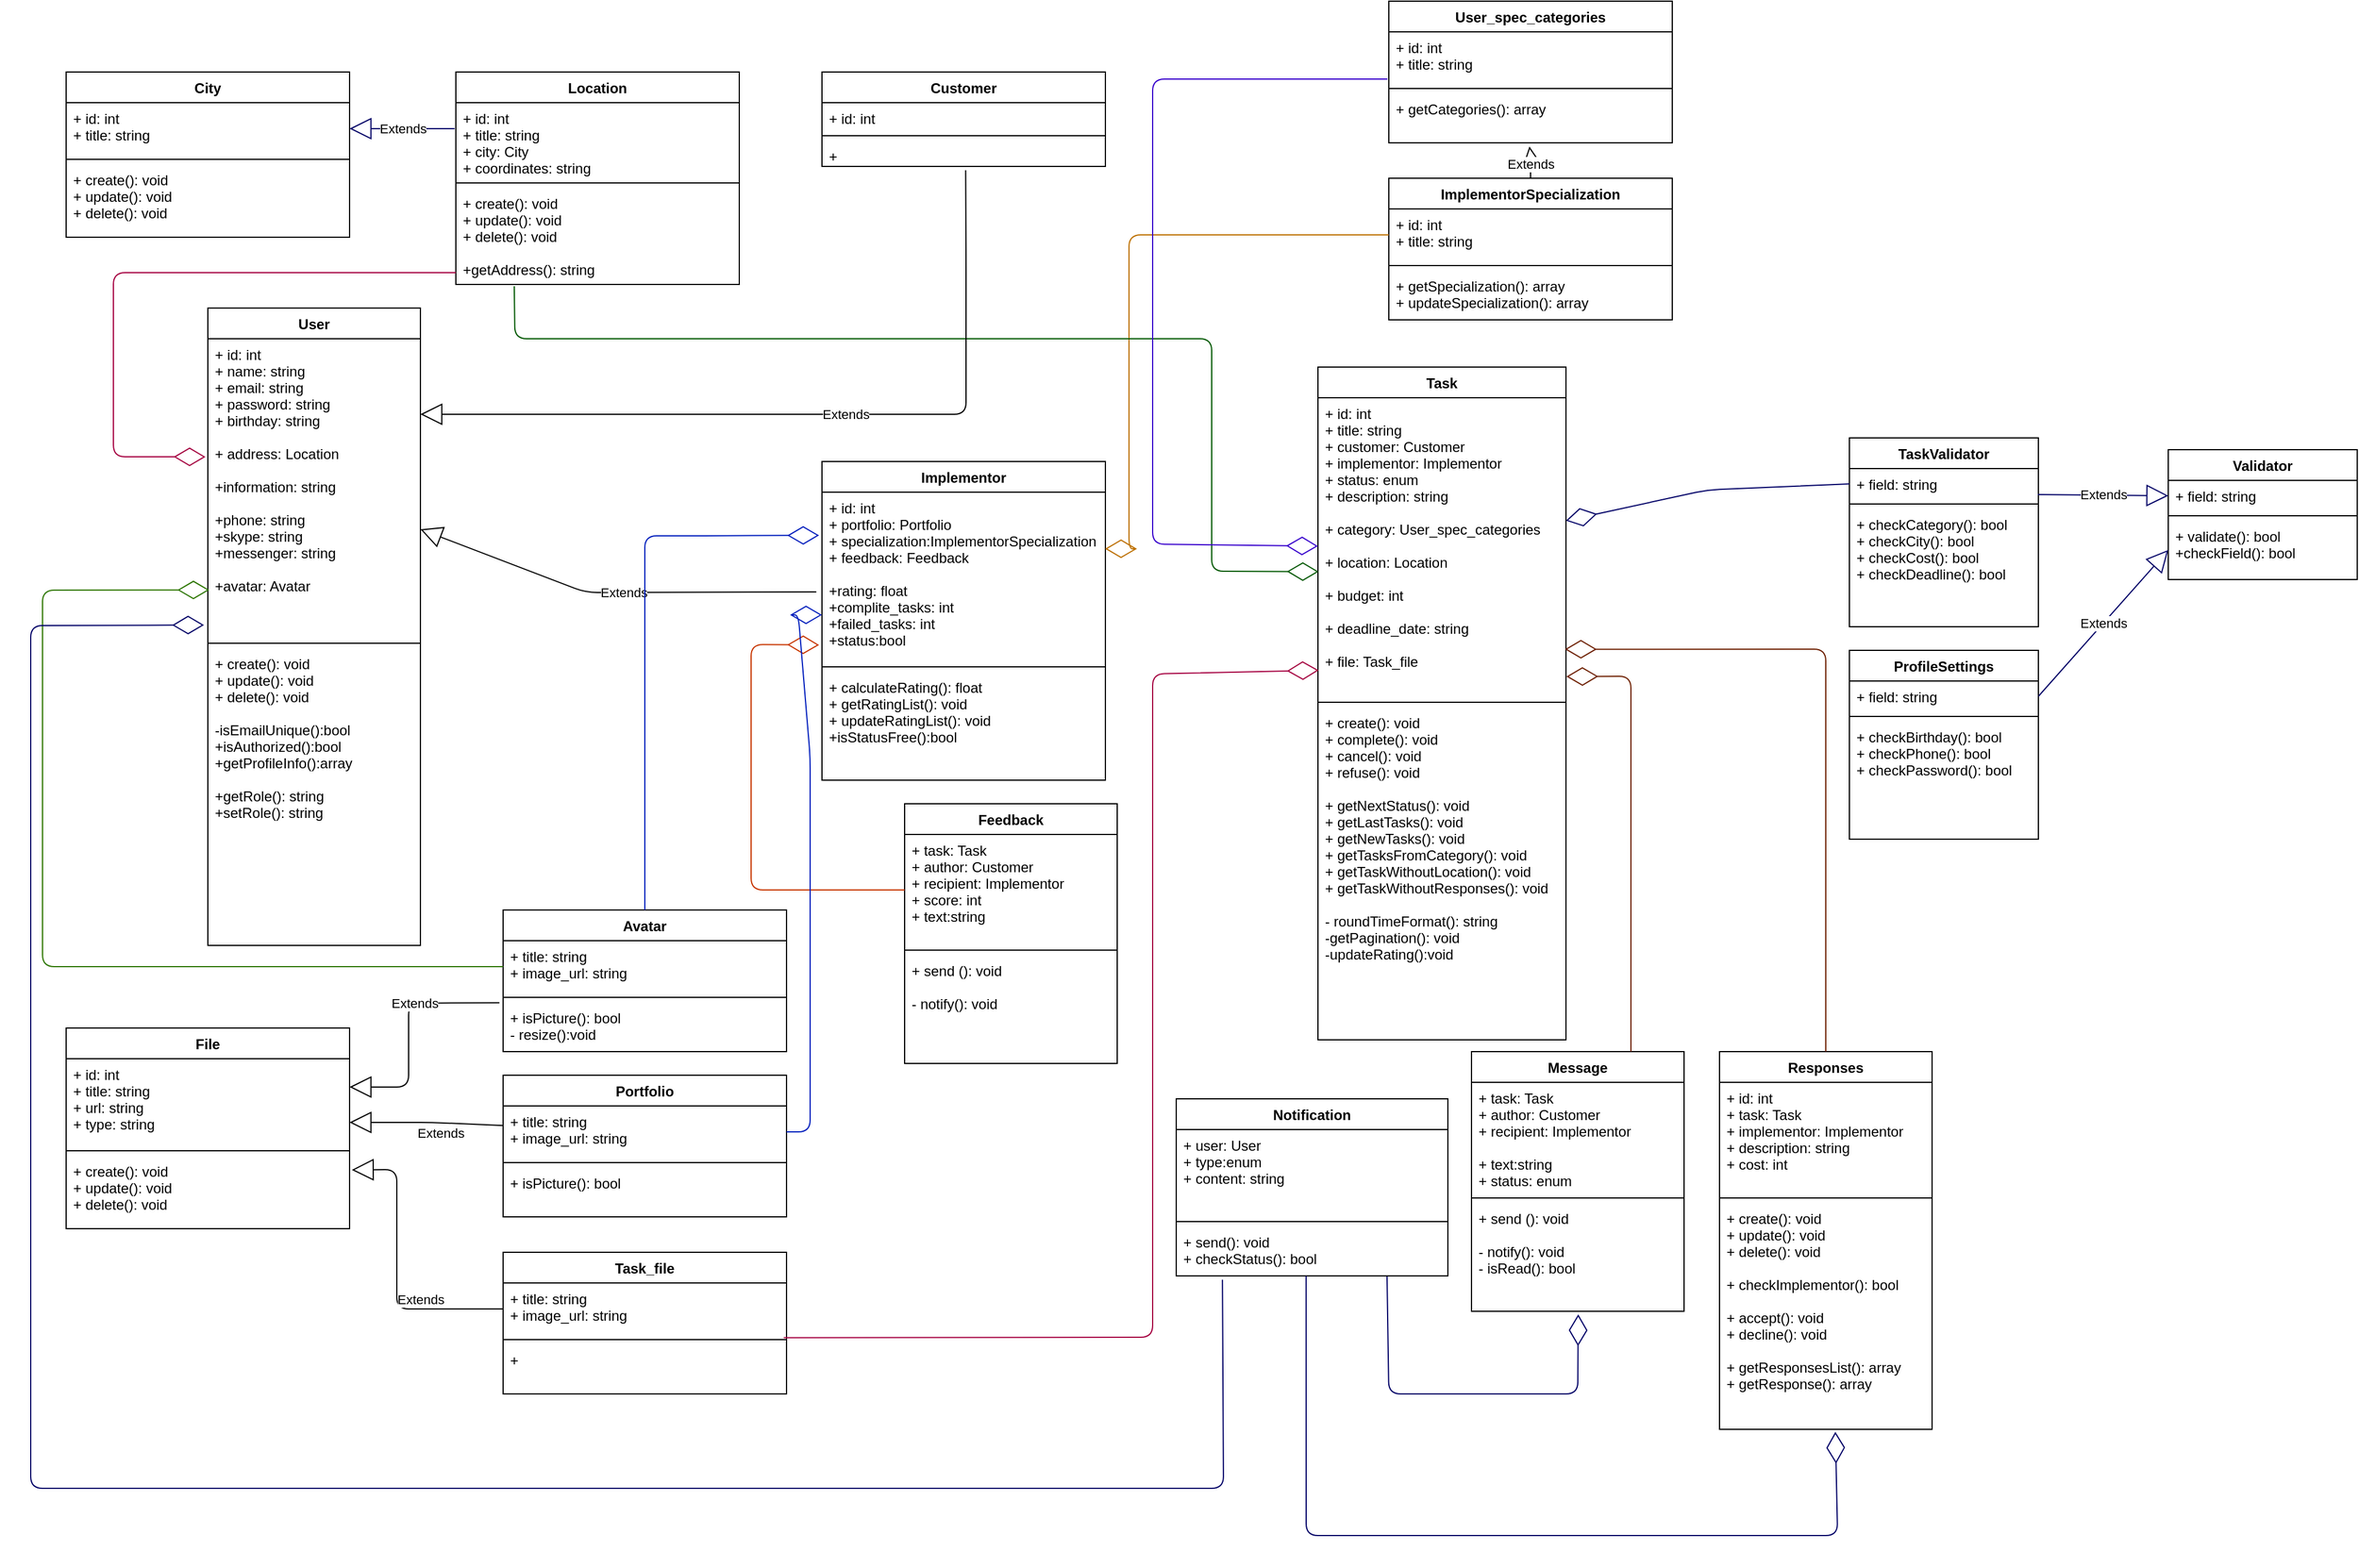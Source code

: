 <mxfile version="14.9.3" type="device"><diagram id="C5RBs43oDa-KdzZeNtuy" name="Page-1"><mxGraphModel dx="3806" dy="300" grid="1" gridSize="10" guides="1" tooltips="1" connect="1" arrows="1" fold="1" page="1" pageScale="1" pageWidth="3300" pageHeight="4681" math="0" shadow="0"><root><mxCell id="WIyWlLk6GJQsqaUBKTNV-0"/><mxCell id="WIyWlLk6GJQsqaUBKTNV-1" parent="WIyWlLk6GJQsqaUBKTNV-0"/><mxCell id="PWgmrwuzJ5sJwcCcZaZJ-12" value="User" style="swimlane;fontStyle=1;align=center;verticalAlign=top;childLayout=stackLayout;horizontal=1;startSize=26;horizontalStack=0;resizeParent=1;resizeParentMax=0;resizeLast=0;collapsible=1;marginBottom=0;rounded=0;shadow=0;glass=0;sketch=0;fillColor=none;" parent="WIyWlLk6GJQsqaUBKTNV-1" vertex="1"><mxGeometry x="160" y="280" width="180" height="540" as="geometry"/></mxCell><mxCell id="PWgmrwuzJ5sJwcCcZaZJ-13" value="+ id: int&#10;+ name: string&#10;+ email: string&#10;+ password: string&#10;+ birthday: string&#10;&#10;+ address: Location&#10;&#10;+information: string&#10;&#10;+phone: string&#10;+skype: string&#10;+messenger: string&#10;&#10;+avatar: Avatar&#10;" style="text;strokeColor=none;fillColor=none;align=left;verticalAlign=top;spacingLeft=4;spacingRight=4;overflow=hidden;rotatable=0;points=[[0,0.5],[1,0.5]];portConstraint=eastwest;" parent="PWgmrwuzJ5sJwcCcZaZJ-12" vertex="1"><mxGeometry y="26" width="180" height="254" as="geometry"/></mxCell><mxCell id="PWgmrwuzJ5sJwcCcZaZJ-14" value="" style="line;strokeWidth=1;fillColor=none;align=left;verticalAlign=middle;spacingTop=-1;spacingLeft=3;spacingRight=3;rotatable=0;labelPosition=right;points=[];portConstraint=eastwest;" parent="PWgmrwuzJ5sJwcCcZaZJ-12" vertex="1"><mxGeometry y="280" width="180" height="8" as="geometry"/></mxCell><mxCell id="PWgmrwuzJ5sJwcCcZaZJ-15" value="+ create(): void&#10;+ update(): void&#10;+ delete(): void&#10;&#10;-isEmailUnique():bool&#10;+isAuthorized():bool&#10;+getProfileInfo():array&#10;&#10;+getRole(): string&#10;+setRole(): string" style="text;strokeColor=none;fillColor=none;align=left;verticalAlign=top;spacingLeft=4;spacingRight=4;overflow=hidden;rotatable=0;points=[[0,0.5],[1,0.5]];portConstraint=eastwest;" parent="PWgmrwuzJ5sJwcCcZaZJ-12" vertex="1"><mxGeometry y="288" width="180" height="252" as="geometry"/></mxCell><mxCell id="EX-mah3nXprVdJU1H9vi-6" value="Customer" style="swimlane;fontStyle=1;align=center;verticalAlign=top;childLayout=stackLayout;horizontal=1;startSize=26;horizontalStack=0;resizeParent=1;resizeParentMax=0;resizeLast=0;collapsible=1;marginBottom=0;fontColor=#000000;" parent="WIyWlLk6GJQsqaUBKTNV-1" vertex="1"><mxGeometry x="680" y="80" width="240" height="80" as="geometry"/></mxCell><mxCell id="EX-mah3nXprVdJU1H9vi-7" value="+ id: int" style="text;strokeColor=none;fillColor=none;align=left;verticalAlign=top;spacingLeft=4;spacingRight=4;overflow=hidden;rotatable=0;points=[[0,0.5],[1,0.5]];portConstraint=eastwest;" parent="EX-mah3nXprVdJU1H9vi-6" vertex="1"><mxGeometry y="26" width="240" height="24" as="geometry"/></mxCell><mxCell id="EX-mah3nXprVdJU1H9vi-8" value="" style="line;strokeWidth=1;fillColor=none;align=left;verticalAlign=middle;spacingTop=-1;spacingLeft=3;spacingRight=3;rotatable=0;labelPosition=right;points=[];portConstraint=eastwest;" parent="EX-mah3nXprVdJU1H9vi-6" vertex="1"><mxGeometry y="50" width="240" height="8" as="geometry"/></mxCell><mxCell id="EX-mah3nXprVdJU1H9vi-9" value="+ " style="text;strokeColor=none;fillColor=none;align=left;verticalAlign=top;spacingLeft=4;spacingRight=4;overflow=hidden;rotatable=0;points=[[0,0.5],[1,0.5]];portConstraint=eastwest;" parent="EX-mah3nXprVdJU1H9vi-6" vertex="1"><mxGeometry y="58" width="240" height="22" as="geometry"/></mxCell><mxCell id="EX-mah3nXprVdJU1H9vi-10" value="Implementor&#10;" style="swimlane;fontStyle=1;align=center;verticalAlign=top;childLayout=stackLayout;horizontal=1;startSize=26;horizontalStack=0;resizeParent=1;resizeParentMax=0;resizeLast=0;collapsible=1;marginBottom=0;fontColor=#000000;" parent="WIyWlLk6GJQsqaUBKTNV-1" vertex="1"><mxGeometry x="680" y="410" width="240" height="270" as="geometry"/></mxCell><mxCell id="EX-mah3nXprVdJU1H9vi-11" value="+ id: int&#10;+ portfolio: Portfolio&#10;+ specialization:ImplementorSpecialization&#10;+ feedback: Feedback&#10;&#10;+rating: float&#10;+complite_tasks: int&#10;+failed_tasks: int&#10;+status:bool&#10;" style="text;strokeColor=none;fillColor=none;align=left;verticalAlign=top;spacingLeft=4;spacingRight=4;overflow=hidden;rotatable=0;points=[[0,0.5],[1,0.5]];portConstraint=eastwest;" parent="EX-mah3nXprVdJU1H9vi-10" vertex="1"><mxGeometry y="26" width="240" height="144" as="geometry"/></mxCell><mxCell id="EX-mah3nXprVdJU1H9vi-12" value="" style="line;strokeWidth=1;fillColor=none;align=left;verticalAlign=middle;spacingTop=-1;spacingLeft=3;spacingRight=3;rotatable=0;labelPosition=right;points=[];portConstraint=eastwest;" parent="EX-mah3nXprVdJU1H9vi-10" vertex="1"><mxGeometry y="170" width="240" height="8" as="geometry"/></mxCell><mxCell id="EX-mah3nXprVdJU1H9vi-13" value="+ calculateRating(): float&#10;+ getRatingList(): void&#10;+ updateRatingList(): void&#10;+isStatusFree():bool" style="text;strokeColor=none;fillColor=none;align=left;verticalAlign=top;spacingLeft=4;spacingRight=4;overflow=hidden;rotatable=0;points=[[0,0.5],[1,0.5]];portConstraint=eastwest;" parent="EX-mah3nXprVdJU1H9vi-10" vertex="1"><mxGeometry y="178" width="240" height="92" as="geometry"/></mxCell><mxCell id="EX-mah3nXprVdJU1H9vi-15" value="Extends" style="endArrow=block;endSize=16;endFill=0;html=1;fontColor=#000000;exitX=-0.02;exitY=0.587;exitDx=0;exitDy=0;exitPerimeter=0;" parent="WIyWlLk6GJQsqaUBKTNV-1" source="EX-mah3nXprVdJU1H9vi-11" edge="1" target="PWgmrwuzJ5sJwcCcZaZJ-13"><mxGeometry x="-0.055" width="160" relative="1" as="geometry"><mxPoint x="610" y="580" as="sourcePoint"/><mxPoint x="728" y="540" as="targetPoint"/><Array as="points"><mxPoint x="480" y="521"/></Array><mxPoint as="offset"/></mxGeometry></mxCell><mxCell id="EX-mah3nXprVdJU1H9vi-16" value="Portfolio" style="swimlane;fontStyle=1;align=center;verticalAlign=top;childLayout=stackLayout;horizontal=1;startSize=26;horizontalStack=0;resizeParent=1;resizeParentMax=0;resizeLast=0;collapsible=1;marginBottom=0;fontColor=#000000;" parent="WIyWlLk6GJQsqaUBKTNV-1" vertex="1"><mxGeometry x="410" y="930" width="240" height="120" as="geometry"/></mxCell><mxCell id="EX-mah3nXprVdJU1H9vi-17" value="+ title: string&#10;+ image_url: string" style="text;strokeColor=none;fillColor=none;align=left;verticalAlign=top;spacingLeft=4;spacingRight=4;overflow=hidden;rotatable=0;points=[[0,0.5],[1,0.5]];portConstraint=eastwest;" parent="EX-mah3nXprVdJU1H9vi-16" vertex="1"><mxGeometry y="26" width="240" height="44" as="geometry"/></mxCell><mxCell id="EX-mah3nXprVdJU1H9vi-18" value="" style="line;strokeWidth=1;fillColor=none;align=left;verticalAlign=middle;spacingTop=-1;spacingLeft=3;spacingRight=3;rotatable=0;labelPosition=right;points=[];portConstraint=eastwest;" parent="EX-mah3nXprVdJU1H9vi-16" vertex="1"><mxGeometry y="70" width="240" height="8" as="geometry"/></mxCell><mxCell id="EX-mah3nXprVdJU1H9vi-19" value="+ isPicture(): bool" style="text;strokeColor=none;fillColor=none;align=left;verticalAlign=top;spacingLeft=4;spacingRight=4;overflow=hidden;rotatable=0;points=[[0,0.5],[1,0.5]];portConstraint=eastwest;" parent="EX-mah3nXprVdJU1H9vi-16" vertex="1"><mxGeometry y="78" width="240" height="42" as="geometry"/></mxCell><mxCell id="EX-mah3nXprVdJU1H9vi-20" value="ImplementorSpecialization" style="swimlane;fontStyle=1;align=center;verticalAlign=top;childLayout=stackLayout;horizontal=1;startSize=26;horizontalStack=0;resizeParent=1;resizeParentMax=0;resizeLast=0;collapsible=1;marginBottom=0;fontColor=#000000;" parent="WIyWlLk6GJQsqaUBKTNV-1" vertex="1"><mxGeometry x="1160" y="170" width="240" height="120" as="geometry"/></mxCell><mxCell id="EX-mah3nXprVdJU1H9vi-21" value="+ id: int&#10;+ title: string" style="text;strokeColor=none;fillColor=none;align=left;verticalAlign=top;spacingLeft=4;spacingRight=4;overflow=hidden;rotatable=0;points=[[0,0.5],[1,0.5]];portConstraint=eastwest;" parent="EX-mah3nXprVdJU1H9vi-20" vertex="1"><mxGeometry y="26" width="240" height="44" as="geometry"/></mxCell><mxCell id="EX-mah3nXprVdJU1H9vi-22" value="" style="line;strokeWidth=1;fillColor=none;align=left;verticalAlign=middle;spacingTop=-1;spacingLeft=3;spacingRight=3;rotatable=0;labelPosition=right;points=[];portConstraint=eastwest;" parent="EX-mah3nXprVdJU1H9vi-20" vertex="1"><mxGeometry y="70" width="240" height="8" as="geometry"/></mxCell><mxCell id="EX-mah3nXprVdJU1H9vi-23" value="+ getSpecialization(): array&#10;+ updateSpecialization(): array" style="text;strokeColor=none;fillColor=none;align=left;verticalAlign=top;spacingLeft=4;spacingRight=4;overflow=hidden;rotatable=0;points=[[0,0.5],[1,0.5]];portConstraint=eastwest;" parent="EX-mah3nXprVdJU1H9vi-20" vertex="1"><mxGeometry y="78" width="240" height="42" as="geometry"/></mxCell><mxCell id="EX-mah3nXprVdJU1H9vi-24" value="File" style="swimlane;fontStyle=1;align=center;verticalAlign=top;childLayout=stackLayout;horizontal=1;startSize=26;horizontalStack=0;resizeParent=1;resizeParentMax=0;resizeLast=0;collapsible=1;marginBottom=0;fontColor=#000000;" parent="WIyWlLk6GJQsqaUBKTNV-1" vertex="1"><mxGeometry x="40" y="890" width="240" height="170" as="geometry"/></mxCell><mxCell id="EX-mah3nXprVdJU1H9vi-25" value="+ id: int&#10;+ title: string&#10;+ url: string &#10;+ type: string" style="text;strokeColor=none;fillColor=none;align=left;verticalAlign=top;spacingLeft=4;spacingRight=4;overflow=hidden;rotatable=0;points=[[0,0.5],[1,0.5]];portConstraint=eastwest;" parent="EX-mah3nXprVdJU1H9vi-24" vertex="1"><mxGeometry y="26" width="240" height="74" as="geometry"/></mxCell><mxCell id="EX-mah3nXprVdJU1H9vi-26" value="" style="line;strokeWidth=1;fillColor=none;align=left;verticalAlign=middle;spacingTop=-1;spacingLeft=3;spacingRight=3;rotatable=0;labelPosition=right;points=[];portConstraint=eastwest;" parent="EX-mah3nXprVdJU1H9vi-24" vertex="1"><mxGeometry y="100" width="240" height="8" as="geometry"/></mxCell><mxCell id="EX-mah3nXprVdJU1H9vi-27" value="+ create(): void&#10;+ update(): void&#10;+ delete(): void" style="text;strokeColor=none;fillColor=none;align=left;verticalAlign=top;spacingLeft=4;spacingRight=4;overflow=hidden;rotatable=0;points=[[0,0.5],[1,0.5]];portConstraint=eastwest;" parent="EX-mah3nXprVdJU1H9vi-24" vertex="1"><mxGeometry y="108" width="240" height="62" as="geometry"/></mxCell><mxCell id="EX-mah3nXprVdJU1H9vi-28" value="Avatar" style="swimlane;fontStyle=1;align=center;verticalAlign=top;childLayout=stackLayout;horizontal=1;startSize=26;horizontalStack=0;resizeParent=1;resizeParentMax=0;resizeLast=0;collapsible=1;marginBottom=0;fontColor=#000000;" parent="WIyWlLk6GJQsqaUBKTNV-1" vertex="1"><mxGeometry x="410" y="790" width="240" height="120" as="geometry"/></mxCell><mxCell id="EX-mah3nXprVdJU1H9vi-29" value="+ title: string&#10;+ image_url: string" style="text;strokeColor=none;fillColor=none;align=left;verticalAlign=top;spacingLeft=4;spacingRight=4;overflow=hidden;rotatable=0;points=[[0,0.5],[1,0.5]];portConstraint=eastwest;" parent="EX-mah3nXprVdJU1H9vi-28" vertex="1"><mxGeometry y="26" width="240" height="44" as="geometry"/></mxCell><mxCell id="EX-mah3nXprVdJU1H9vi-30" value="" style="line;strokeWidth=1;fillColor=none;align=left;verticalAlign=middle;spacingTop=-1;spacingLeft=3;spacingRight=3;rotatable=0;labelPosition=right;points=[];portConstraint=eastwest;" parent="EX-mah3nXprVdJU1H9vi-28" vertex="1"><mxGeometry y="70" width="240" height="8" as="geometry"/></mxCell><mxCell id="EX-mah3nXprVdJU1H9vi-31" value="+ isPicture(): bool&#10;- resize():void" style="text;strokeColor=none;fillColor=none;align=left;verticalAlign=top;spacingLeft=4;spacingRight=4;overflow=hidden;rotatable=0;points=[[0,0.5],[1,0.5]];portConstraint=eastwest;" parent="EX-mah3nXprVdJU1H9vi-28" vertex="1"><mxGeometry y="78" width="240" height="42" as="geometry"/></mxCell><mxCell id="EX-mah3nXprVdJU1H9vi-32" value="Task_file" style="swimlane;fontStyle=1;align=center;verticalAlign=top;childLayout=stackLayout;horizontal=1;startSize=26;horizontalStack=0;resizeParent=1;resizeParentMax=0;resizeLast=0;collapsible=1;marginBottom=0;fontColor=#000000;" parent="WIyWlLk6GJQsqaUBKTNV-1" vertex="1"><mxGeometry x="410" y="1080" width="240" height="120" as="geometry"/></mxCell><mxCell id="EX-mah3nXprVdJU1H9vi-33" value="+ title: string&#10;+ image_url: string" style="text;strokeColor=none;fillColor=none;align=left;verticalAlign=top;spacingLeft=4;spacingRight=4;overflow=hidden;rotatable=0;points=[[0,0.5],[1,0.5]];portConstraint=eastwest;" parent="EX-mah3nXprVdJU1H9vi-32" vertex="1"><mxGeometry y="26" width="240" height="44" as="geometry"/></mxCell><mxCell id="EX-mah3nXprVdJU1H9vi-34" value="" style="line;strokeWidth=1;fillColor=none;align=left;verticalAlign=middle;spacingTop=-1;spacingLeft=3;spacingRight=3;rotatable=0;labelPosition=right;points=[];portConstraint=eastwest;" parent="EX-mah3nXprVdJU1H9vi-32" vertex="1"><mxGeometry y="70" width="240" height="8" as="geometry"/></mxCell><mxCell id="EX-mah3nXprVdJU1H9vi-35" value="+ " style="text;strokeColor=none;fillColor=none;align=left;verticalAlign=top;spacingLeft=4;spacingRight=4;overflow=hidden;rotatable=0;points=[[0,0.5],[1,0.5]];portConstraint=eastwest;" parent="EX-mah3nXprVdJU1H9vi-32" vertex="1"><mxGeometry y="78" width="240" height="42" as="geometry"/></mxCell><mxCell id="Zs3UEWpgIleJetMzTbHt-5" value="Extends" style="endArrow=block;endSize=16;endFill=0;html=1;" edge="1" parent="WIyWlLk6GJQsqaUBKTNV-1" source="EX-mah3nXprVdJU1H9vi-17"><mxGeometry x="-0.182" y="9" width="160" relative="1" as="geometry"><mxPoint x="320" y="1000" as="sourcePoint"/><mxPoint x="280" y="970" as="targetPoint"/><Array as="points"><mxPoint x="350" y="970"/></Array><mxPoint as="offset"/></mxGeometry></mxCell><mxCell id="Zs3UEWpgIleJetMzTbHt-6" value="" style="endArrow=diamondThin;endFill=0;endSize=24;html=1;strokeColor=#001DBC;fillColor=#0050ef;entryX=-0.01;entryY=0.254;entryDx=0;entryDy=0;entryPerimeter=0;exitX=0.5;exitY=0;exitDx=0;exitDy=0;" edge="1" parent="WIyWlLk6GJQsqaUBKTNV-1" source="EX-mah3nXprVdJU1H9vi-28" target="EX-mah3nXprVdJU1H9vi-11"><mxGeometry width="160" relative="1" as="geometry"><mxPoint x="290" y="980" as="sourcePoint"/><mxPoint x="366" y="568" as="targetPoint"/><Array as="points"><mxPoint x="530" y="760"/><mxPoint x="530" y="473"/><mxPoint x="570" y="473"/></Array></mxGeometry></mxCell><mxCell id="Zs3UEWpgIleJetMzTbHt-7" value="" style="endArrow=diamondThin;endFill=0;endSize=24;html=1;entryX=0.007;entryY=0.838;entryDx=0;entryDy=0;entryPerimeter=0;strokeColor=#2D7600;fillColor=#60a917;exitX=0;exitY=0.5;exitDx=0;exitDy=0;" edge="1" parent="WIyWlLk6GJQsqaUBKTNV-1" source="EX-mah3nXprVdJU1H9vi-29" target="PWgmrwuzJ5sJwcCcZaZJ-13"><mxGeometry width="160" relative="1" as="geometry"><mxPoint x="280" y="902" as="sourcePoint"/><mxPoint x="365.68" y="720.46" as="targetPoint"/><Array as="points"><mxPoint x="20" y="838"/><mxPoint x="20" y="519"/></Array></mxGeometry></mxCell><mxCell id="Zs3UEWpgIleJetMzTbHt-9" value="" style="endArrow=diamondThin;endFill=0;endSize=24;html=1;strokeColor=#BD7000;exitX=0;exitY=0.5;exitDx=0;exitDy=0;entryX=0.999;entryY=0.333;entryDx=0;entryDy=0;entryPerimeter=0;fillColor=#f0a30a;" edge="1" parent="WIyWlLk6GJQsqaUBKTNV-1" source="EX-mah3nXprVdJU1H9vi-21" target="EX-mah3nXprVdJU1H9vi-11"><mxGeometry width="160" relative="1" as="geometry"><mxPoint x="260" y="490" as="sourcePoint"/><mxPoint x="368" y="518" as="targetPoint"/><Array as="points"><mxPoint x="940" y="218"/><mxPoint x="940" y="484"/></Array></mxGeometry></mxCell><mxCell id="Zs3UEWpgIleJetMzTbHt-10" value="User_spec_categories" style="swimlane;fontStyle=1;align=center;verticalAlign=top;childLayout=stackLayout;horizontal=1;startSize=26;horizontalStack=0;resizeParent=1;resizeParentMax=0;resizeLast=0;collapsible=1;marginBottom=0;fontColor=#000000;" vertex="1" parent="WIyWlLk6GJQsqaUBKTNV-1"><mxGeometry x="1160" y="20" width="240" height="120" as="geometry"/></mxCell><mxCell id="Zs3UEWpgIleJetMzTbHt-11" value="+ id: int&#10;+ title: string" style="text;strokeColor=none;fillColor=none;align=left;verticalAlign=top;spacingLeft=4;spacingRight=4;overflow=hidden;rotatable=0;points=[[0,0.5],[1,0.5]];portConstraint=eastwest;" vertex="1" parent="Zs3UEWpgIleJetMzTbHt-10"><mxGeometry y="26" width="240" height="44" as="geometry"/></mxCell><mxCell id="Zs3UEWpgIleJetMzTbHt-12" value="" style="line;strokeWidth=1;fillColor=none;align=left;verticalAlign=middle;spacingTop=-1;spacingLeft=3;spacingRight=3;rotatable=0;labelPosition=right;points=[];portConstraint=eastwest;" vertex="1" parent="Zs3UEWpgIleJetMzTbHt-10"><mxGeometry y="70" width="240" height="8" as="geometry"/></mxCell><mxCell id="Zs3UEWpgIleJetMzTbHt-13" value="+ getCategories(): array&#10;" style="text;strokeColor=none;fillColor=none;align=left;verticalAlign=top;spacingLeft=4;spacingRight=4;overflow=hidden;rotatable=0;points=[[0,0.5],[1,0.5]];portConstraint=eastwest;" vertex="1" parent="Zs3UEWpgIleJetMzTbHt-10"><mxGeometry y="78" width="240" height="42" as="geometry"/></mxCell><mxCell id="Zs3UEWpgIleJetMzTbHt-17" value="Extends" style="endArrow=block;endSize=16;endFill=0;html=1;fontColor=#000000;exitX=0.5;exitY=0;exitDx=0;exitDy=0;entryX=0.496;entryY=1.074;entryDx=0;entryDy=0;entryPerimeter=0;" edge="1" parent="WIyWlLk6GJQsqaUBKTNV-1" source="EX-mah3nXprVdJU1H9vi-20" target="Zs3UEWpgIleJetMzTbHt-13"><mxGeometry x="-0.076" width="160" relative="1" as="geometry"><mxPoint x="1290" y="140" as="sourcePoint"/><mxPoint x="1280" y="120" as="targetPoint"/><Array as="points"><mxPoint x="1280" y="150"/></Array><mxPoint as="offset"/></mxGeometry></mxCell><mxCell id="Zs3UEWpgIleJetMzTbHt-18" value="Feedback" style="swimlane;fontStyle=1;align=center;verticalAlign=top;childLayout=stackLayout;horizontal=1;startSize=26;horizontalStack=0;resizeParent=1;resizeParentMax=0;resizeLast=0;collapsible=1;marginBottom=0;fontColor=#000000;" vertex="1" parent="WIyWlLk6GJQsqaUBKTNV-1"><mxGeometry x="750" y="700" width="180" height="220" as="geometry"/></mxCell><mxCell id="Zs3UEWpgIleJetMzTbHt-19" value="+ task: Task&#10;+ author: Customer&#10;+ recipient: Implementor&#10;+ score: int&#10;+ text:string" style="text;strokeColor=none;fillColor=none;align=left;verticalAlign=top;spacingLeft=4;spacingRight=4;overflow=hidden;rotatable=0;points=[[0,0.5],[1,0.5]];portConstraint=eastwest;fontStyle=0" vertex="1" parent="Zs3UEWpgIleJetMzTbHt-18"><mxGeometry y="26" width="180" height="94" as="geometry"/></mxCell><mxCell id="Zs3UEWpgIleJetMzTbHt-20" value="" style="line;strokeWidth=1;fillColor=none;align=left;verticalAlign=middle;spacingTop=-1;spacingLeft=3;spacingRight=3;rotatable=0;labelPosition=right;points=[];portConstraint=eastwest;" vertex="1" parent="Zs3UEWpgIleJetMzTbHt-18"><mxGeometry y="120" width="180" height="8" as="geometry"/></mxCell><mxCell id="Zs3UEWpgIleJetMzTbHt-21" value="+ send (): void&#10;&#10;- notify(): void" style="text;strokeColor=none;fillColor=none;align=left;verticalAlign=top;spacingLeft=4;spacingRight=4;overflow=hidden;rotatable=0;points=[[0,0.5],[1,0.5]];portConstraint=eastwest;" vertex="1" parent="Zs3UEWpgIleJetMzTbHt-18"><mxGeometry y="128" width="180" height="92" as="geometry"/></mxCell><mxCell id="Zs3UEWpgIleJetMzTbHt-26" value="" style="endArrow=diamondThin;endFill=0;endSize=24;html=1;strokeColor=#C73500;fillColor=#fa6800;exitX=0;exitY=0.5;exitDx=0;exitDy=0;entryX=-0.01;entryY=0.899;entryDx=0;entryDy=0;entryPerimeter=0;" edge="1" parent="WIyWlLk6GJQsqaUBKTNV-1" source="Zs3UEWpgIleJetMzTbHt-19" target="EX-mah3nXprVdJU1H9vi-11"><mxGeometry width="160" relative="1" as="geometry"><mxPoint x="284" y="790" as="sourcePoint"/><mxPoint x="370" y="608" as="targetPoint"/><Array as="points"><mxPoint x="620" y="773"/><mxPoint x="620" y="740"/><mxPoint x="620" y="565"/></Array></mxGeometry></mxCell><mxCell id="Zs3UEWpgIleJetMzTbHt-27" value="Location" style="swimlane;fontStyle=1;align=center;verticalAlign=top;childLayout=stackLayout;horizontal=1;startSize=26;horizontalStack=0;resizeParent=1;resizeParentMax=0;resizeLast=0;collapsible=1;marginBottom=0;fontColor=#000000;" vertex="1" parent="WIyWlLk6GJQsqaUBKTNV-1"><mxGeometry x="370" y="80" width="240" height="180" as="geometry"/></mxCell><mxCell id="Zs3UEWpgIleJetMzTbHt-28" value="+ id: int&#10;+ title: string&#10;+ city: City&#10;+ coordinates: string&#10;" style="text;strokeColor=none;fillColor=none;align=left;verticalAlign=top;spacingLeft=4;spacingRight=4;overflow=hidden;rotatable=0;points=[[0,0.5],[1,0.5]];portConstraint=eastwest;" vertex="1" parent="Zs3UEWpgIleJetMzTbHt-27"><mxGeometry y="26" width="240" height="64" as="geometry"/></mxCell><mxCell id="Zs3UEWpgIleJetMzTbHt-29" value="" style="line;strokeWidth=1;fillColor=none;align=left;verticalAlign=middle;spacingTop=-1;spacingLeft=3;spacingRight=3;rotatable=0;labelPosition=right;points=[];portConstraint=eastwest;" vertex="1" parent="Zs3UEWpgIleJetMzTbHt-27"><mxGeometry y="90" width="240" height="8" as="geometry"/></mxCell><mxCell id="Zs3UEWpgIleJetMzTbHt-30" value="+ create(): void&#10;+ update(): void&#10;+ delete(): void&#10;&#10;+getAddress(): string&#10;" style="text;strokeColor=none;fillColor=none;align=left;verticalAlign=top;spacingLeft=4;spacingRight=4;overflow=hidden;rotatable=0;points=[[0,0.5],[1,0.5]];portConstraint=eastwest;" vertex="1" parent="Zs3UEWpgIleJetMzTbHt-27"><mxGeometry y="98" width="240" height="82" as="geometry"/></mxCell><mxCell id="Zs3UEWpgIleJetMzTbHt-31" value="City" style="swimlane;fontStyle=1;align=center;verticalAlign=top;childLayout=stackLayout;horizontal=1;startSize=26;horizontalStack=0;resizeParent=1;resizeParentMax=0;resizeLast=0;collapsible=1;marginBottom=0;fontColor=#000000;" vertex="1" parent="WIyWlLk6GJQsqaUBKTNV-1"><mxGeometry x="40" y="80" width="240" height="140" as="geometry"/></mxCell><mxCell id="Zs3UEWpgIleJetMzTbHt-32" value="+ id: int&#10;+ title: string" style="text;strokeColor=none;fillColor=none;align=left;verticalAlign=top;spacingLeft=4;spacingRight=4;overflow=hidden;rotatable=0;points=[[0,0.5],[1,0.5]];portConstraint=eastwest;" vertex="1" parent="Zs3UEWpgIleJetMzTbHt-31"><mxGeometry y="26" width="240" height="44" as="geometry"/></mxCell><mxCell id="Zs3UEWpgIleJetMzTbHt-33" value="" style="line;strokeWidth=1;fillColor=none;align=left;verticalAlign=middle;spacingTop=-1;spacingLeft=3;spacingRight=3;rotatable=0;labelPosition=right;points=[];portConstraint=eastwest;" vertex="1" parent="Zs3UEWpgIleJetMzTbHt-31"><mxGeometry y="70" width="240" height="8" as="geometry"/></mxCell><mxCell id="Zs3UEWpgIleJetMzTbHt-34" value="+ create(): void&#10;+ update(): void&#10;+ delete(): void" style="text;strokeColor=none;fillColor=none;align=left;verticalAlign=top;spacingLeft=4;spacingRight=4;overflow=hidden;rotatable=0;points=[[0,0.5],[1,0.5]];portConstraint=eastwest;" vertex="1" parent="Zs3UEWpgIleJetMzTbHt-31"><mxGeometry y="78" width="240" height="62" as="geometry"/></mxCell><mxCell id="Zs3UEWpgIleJetMzTbHt-37" value="Extends" style="endArrow=block;endSize=16;endFill=0;html=1;strokeColor=#000066;entryX=1;entryY=0.5;entryDx=0;entryDy=0;" edge="1" parent="WIyWlLk6GJQsqaUBKTNV-1" target="Zs3UEWpgIleJetMzTbHt-32"><mxGeometry width="160" relative="1" as="geometry"><mxPoint x="369" y="128" as="sourcePoint"/><mxPoint x="291" y="134" as="targetPoint"/></mxGeometry></mxCell><mxCell id="Zs3UEWpgIleJetMzTbHt-38" value="" style="endArrow=diamondThin;endFill=0;endSize=24;html=1;strokeColor=#A50040;fillColor=#d80073;entryX=-0.011;entryY=0.394;entryDx=0;entryDy=0;entryPerimeter=0;" edge="1" parent="WIyWlLk6GJQsqaUBKTNV-1" target="PWgmrwuzJ5sJwcCcZaZJ-13"><mxGeometry width="160" relative="1" as="geometry"><mxPoint x="370" y="250" as="sourcePoint"/><mxPoint x="730" y="483" as="targetPoint"/><Array as="points"><mxPoint x="80" y="250"/><mxPoint x="80" y="406"/></Array></mxGeometry></mxCell><mxCell id="Zs3UEWpgIleJetMzTbHt-39" value="Task" style="swimlane;fontStyle=1;align=center;verticalAlign=top;childLayout=stackLayout;horizontal=1;startSize=26;horizontalStack=0;resizeParent=1;resizeParentMax=0;resizeLast=0;collapsible=1;marginBottom=0;fontColor=#000000;" vertex="1" parent="WIyWlLk6GJQsqaUBKTNV-1"><mxGeometry x="1100" y="330" width="210" height="570" as="geometry"/></mxCell><mxCell id="Zs3UEWpgIleJetMzTbHt-40" value="+ id: int&#10;+ title: string&#10;+ customer: Customer&#10;+ implementor: Implementor&#10;+ status: enum&#10;+ description: string&#10;&#10;+ category: User_spec_categories&#10;&#10;+ location: Location&#10;&#10;+ budget: int&#10;&#10;+ deadline_date: string&#10;&#10;+ file: Task_file&#10;&#10;" style="text;strokeColor=none;fillColor=none;align=left;verticalAlign=top;spacingLeft=4;spacingRight=4;overflow=hidden;rotatable=0;points=[[0,0.5],[1,0.5]];portConstraint=eastwest;fontStyle=0" vertex="1" parent="Zs3UEWpgIleJetMzTbHt-39"><mxGeometry y="26" width="210" height="254" as="geometry"/></mxCell><mxCell id="Zs3UEWpgIleJetMzTbHt-41" value="" style="line;strokeWidth=1;fillColor=none;align=left;verticalAlign=middle;spacingTop=-1;spacingLeft=3;spacingRight=3;rotatable=0;labelPosition=right;points=[];portConstraint=eastwest;" vertex="1" parent="Zs3UEWpgIleJetMzTbHt-39"><mxGeometry y="280" width="210" height="8" as="geometry"/></mxCell><mxCell id="Zs3UEWpgIleJetMzTbHt-42" value="+ create(): void&#10;+ complete(): void&#10;+ cancel(): void&#10;+ refuse(): void&#10;&#10;+ getNextStatus(): void&#10;+ getLastTasks(): void&#10;+ getNewTasks(): void&#10;+ getTasksFromCategory(): void&#10;+ getTaskWithoutLocation(): void&#10;+ getTaskWithoutResponses(): void&#10;&#10;- roundTimeFormat(): string&#10;-getPagination(): void&#10;-updateRating():void&#10;" style="text;strokeColor=none;fillColor=none;align=left;verticalAlign=top;spacingLeft=4;spacingRight=4;overflow=hidden;rotatable=0;points=[[0,0.5],[1,0.5]];portConstraint=eastwest;" vertex="1" parent="Zs3UEWpgIleJetMzTbHt-39"><mxGeometry y="288" width="210" height="282" as="geometry"/></mxCell><mxCell id="Zs3UEWpgIleJetMzTbHt-43" value="Responses" style="swimlane;fontStyle=1;align=center;verticalAlign=top;childLayout=stackLayout;horizontal=1;startSize=26;horizontalStack=0;resizeParent=1;resizeParentMax=0;resizeLast=0;collapsible=1;marginBottom=0;fontColor=#000000;" vertex="1" parent="WIyWlLk6GJQsqaUBKTNV-1"><mxGeometry x="1440" y="910" width="180" height="320" as="geometry"/></mxCell><mxCell id="Zs3UEWpgIleJetMzTbHt-44" value="+ id: int&#10;+ task: Task&#10;+ implementor: Implementor&#10;+ description: string&#10;+ cost: int" style="text;strokeColor=none;fillColor=none;align=left;verticalAlign=top;spacingLeft=4;spacingRight=4;overflow=hidden;rotatable=0;points=[[0,0.5],[1,0.5]];portConstraint=eastwest;fontStyle=0" vertex="1" parent="Zs3UEWpgIleJetMzTbHt-43"><mxGeometry y="26" width="180" height="94" as="geometry"/></mxCell><mxCell id="Zs3UEWpgIleJetMzTbHt-45" value="" style="line;strokeWidth=1;fillColor=none;align=left;verticalAlign=middle;spacingTop=-1;spacingLeft=3;spacingRight=3;rotatable=0;labelPosition=right;points=[];portConstraint=eastwest;" vertex="1" parent="Zs3UEWpgIleJetMzTbHt-43"><mxGeometry y="120" width="180" height="8" as="geometry"/></mxCell><mxCell id="Zs3UEWpgIleJetMzTbHt-46" value="+ create(): void&#10;+ update(): void&#10;+ delete(): void&#10;&#10;+ checkImplementor(): bool&#10;&#10;+ accept(): void&#10;+ decline(): void&#10;&#10;+ getResponsesList(): array&#10;+ getResponse(): array&#10;" style="text;strokeColor=none;fillColor=none;align=left;verticalAlign=top;spacingLeft=4;spacingRight=4;overflow=hidden;rotatable=0;points=[[0,0.5],[1,0.5]];portConstraint=eastwest;" vertex="1" parent="Zs3UEWpgIleJetMzTbHt-43"><mxGeometry y="128" width="180" height="192" as="geometry"/></mxCell><mxCell id="Zs3UEWpgIleJetMzTbHt-47" value="Message" style="swimlane;fontStyle=1;align=center;verticalAlign=top;childLayout=stackLayout;horizontal=1;startSize=26;horizontalStack=0;resizeParent=1;resizeParentMax=0;resizeLast=0;collapsible=1;marginBottom=0;fontColor=#000000;" vertex="1" parent="WIyWlLk6GJQsqaUBKTNV-1"><mxGeometry x="1230" y="910" width="180" height="220" as="geometry"/></mxCell><mxCell id="Zs3UEWpgIleJetMzTbHt-48" value="+ task: Task&#10;+ author: Customer&#10;+ recipient: Implementor&#10;&#10;+ text:string&#10;+ status: enum" style="text;strokeColor=none;fillColor=none;align=left;verticalAlign=top;spacingLeft=4;spacingRight=4;overflow=hidden;rotatable=0;points=[[0,0.5],[1,0.5]];portConstraint=eastwest;fontStyle=0" vertex="1" parent="Zs3UEWpgIleJetMzTbHt-47"><mxGeometry y="26" width="180" height="94" as="geometry"/></mxCell><mxCell id="Zs3UEWpgIleJetMzTbHt-49" value="" style="line;strokeWidth=1;fillColor=none;align=left;verticalAlign=middle;spacingTop=-1;spacingLeft=3;spacingRight=3;rotatable=0;labelPosition=right;points=[];portConstraint=eastwest;" vertex="1" parent="Zs3UEWpgIleJetMzTbHt-47"><mxGeometry y="120" width="180" height="8" as="geometry"/></mxCell><mxCell id="Zs3UEWpgIleJetMzTbHt-50" value="+ send (): void&#10;&#10;- notify(): void&#10;- isRead(): bool" style="text;strokeColor=none;fillColor=none;align=left;verticalAlign=top;spacingLeft=4;spacingRight=4;overflow=hidden;rotatable=0;points=[[0,0.5],[1,0.5]];portConstraint=eastwest;" vertex="1" parent="Zs3UEWpgIleJetMzTbHt-47"><mxGeometry y="128" width="180" height="92" as="geometry"/></mxCell><mxCell id="Zs3UEWpgIleJetMzTbHt-51" value="" style="endArrow=diamondThin;endFill=0;endSize=24;html=1;strokeColor=#A50040;fillColor=#d80073;exitX=0.99;exitY=0.3;exitDx=0;exitDy=0;exitPerimeter=0;entryX=0.003;entryY=0.909;entryDx=0;entryDy=0;entryPerimeter=0;" edge="1" parent="WIyWlLk6GJQsqaUBKTNV-1" source="EX-mah3nXprVdJU1H9vi-34" target="Zs3UEWpgIleJetMzTbHt-40"><mxGeometry width="160" relative="1" as="geometry"><mxPoint x="280" y="1108.42" as="sourcePoint"/><mxPoint x="999" y="590" as="targetPoint"/><Array as="points"><mxPoint x="960" y="1152"/><mxPoint x="960" y="920"/><mxPoint x="960" y="590"/></Array></mxGeometry></mxCell><mxCell id="Zs3UEWpgIleJetMzTbHt-52" value="" style="endArrow=diamondThin;endFill=0;endSize=24;html=1;entryX=0.003;entryY=0.58;entryDx=0;entryDy=0;entryPerimeter=0;strokeColor=#005700;fillColor=#008a00;exitX=0.206;exitY=1.018;exitDx=0;exitDy=0;exitPerimeter=0;" edge="1" parent="WIyWlLk6GJQsqaUBKTNV-1" source="Zs3UEWpgIleJetMzTbHt-30" target="Zs3UEWpgIleJetMzTbHt-40"><mxGeometry width="160" relative="1" as="geometry"><mxPoint x="730.4" y="279.998" as="sourcePoint"/><mxPoint x="999.38" y="501.092" as="targetPoint"/><Array as="points"><mxPoint x="420" y="306"/><mxPoint x="1010" y="306"/><mxPoint x="1010" y="380"/><mxPoint x="1010" y="503"/></Array></mxGeometry></mxCell><mxCell id="Zs3UEWpgIleJetMzTbHt-53" value="" style="endArrow=diamondThin;endFill=0;endSize=24;html=1;strokeColor=#3700CC;fillColor=#6a00ff;exitX=-0.005;exitY=0.909;exitDx=0;exitDy=0;exitPerimeter=0;" edge="1" parent="WIyWlLk6GJQsqaUBKTNV-1" source="Zs3UEWpgIleJetMzTbHt-11" target="Zs3UEWpgIleJetMzTbHt-40"><mxGeometry width="160" relative="1" as="geometry"><mxPoint x="230" y="330" as="sourcePoint"/><mxPoint x="1000.0" y="479.612" as="targetPoint"/><Array as="points"><mxPoint x="960" y="86"/><mxPoint x="960" y="480"/></Array></mxGeometry></mxCell><mxCell id="EX-mah3nXprVdJU1H9vi-14" value="Extends" style="endArrow=block;endSize=16;endFill=0;html=1;fontColor=#000000;exitX=0.507;exitY=1.149;exitDx=0;exitDy=0;exitPerimeter=0;" parent="WIyWlLk6GJQsqaUBKTNV-1" edge="1" source="EX-mah3nXprVdJU1H9vi-9"><mxGeometry x="-0.076" width="160" relative="1" as="geometry"><mxPoint x="610" y="390" as="sourcePoint"/><mxPoint x="340" y="370" as="targetPoint"/><Array as="points"><mxPoint x="802" y="240"/><mxPoint x="802" y="370"/><mxPoint x="660" y="370"/></Array><mxPoint as="offset"/></mxGeometry></mxCell><mxCell id="Zs3UEWpgIleJetMzTbHt-54" value="Extends" style="endArrow=block;endSize=16;endFill=0;html=1;entryX=1.008;entryY=0.197;entryDx=0;entryDy=0;entryPerimeter=0;" edge="1" parent="WIyWlLk6GJQsqaUBKTNV-1" target="EX-mah3nXprVdJU1H9vi-27"><mxGeometry x="-0.2" y="-20" width="160" relative="1" as="geometry"><mxPoint x="410" y="1128" as="sourcePoint"/><mxPoint x="370" y="1021.2" as="targetPoint"/><Array as="points"><mxPoint x="320" y="1128"/><mxPoint x="320" y="1010"/></Array><mxPoint as="offset"/></mxGeometry></mxCell><mxCell id="Zs3UEWpgIleJetMzTbHt-55" value="Extends" style="endArrow=block;endSize=16;endFill=0;html=1;exitX=-0.013;exitY=0.014;exitDx=0;exitDy=0;exitPerimeter=0;" edge="1" parent="WIyWlLk6GJQsqaUBKTNV-1" source="EX-mah3nXprVdJU1H9vi-31"><mxGeometry x="-0.27" width="160" relative="1" as="geometry"><mxPoint x="290.0" y="929.398" as="sourcePoint"/><mxPoint x="280" y="940" as="targetPoint"/><Array as="points"><mxPoint x="330" y="869"/><mxPoint x="330" y="940"/></Array><mxPoint as="offset"/></mxGeometry></mxCell><mxCell id="Zs3UEWpgIleJetMzTbHt-56" value="" style="endArrow=diamondThin;endFill=0;endSize=24;html=1;strokeColor=#6D1F00;fillColor=#a0522d;entryX=0.996;entryY=0.839;entryDx=0;entryDy=0;entryPerimeter=0;exitX=0.5;exitY=0;exitDx=0;exitDy=0;" edge="1" parent="WIyWlLk6GJQsqaUBKTNV-1" source="Zs3UEWpgIleJetMzTbHt-43" target="Zs3UEWpgIleJetMzTbHt-40"><mxGeometry width="160" relative="1" as="geometry"><mxPoint x="1520" y="980" as="sourcePoint"/><mxPoint x="1503.0" y="569.996" as="targetPoint"/><Array as="points"><mxPoint x="1530" y="569"/></Array></mxGeometry></mxCell><mxCell id="Zs3UEWpgIleJetMzTbHt-57" value="" style="endArrow=diamondThin;endFill=0;endSize=24;html=1;strokeColor=#6D1F00;fillColor=#a0522d;entryX=1.002;entryY=0.93;entryDx=0;entryDy=0;entryPerimeter=0;exitX=0.75;exitY=0;exitDx=0;exitDy=0;" edge="1" parent="WIyWlLk6GJQsqaUBKTNV-1" source="Zs3UEWpgIleJetMzTbHt-47" target="Zs3UEWpgIleJetMzTbHt-40"><mxGeometry width="160" relative="1" as="geometry"><mxPoint x="1040.8" y="923.89" as="sourcePoint"/><mxPoint x="880.0" y="599.996" as="targetPoint"/><Array as="points"><mxPoint x="1365" y="592"/></Array></mxGeometry></mxCell><mxCell id="Zs3UEWpgIleJetMzTbHt-61" value="" style="endArrow=diamondThin;endFill=0;endSize=24;html=1;strokeColor=#001DBC;fillColor=#0050ef;exitX=1;exitY=0.5;exitDx=0;exitDy=0;" edge="1" parent="WIyWlLk6GJQsqaUBKTNV-1" source="EX-mah3nXprVdJU1H9vi-17"><mxGeometry width="160" relative="1" as="geometry"><mxPoint x="680" y="977.42" as="sourcePoint"/><mxPoint x="680" y="540" as="targetPoint"/><Array as="points"><mxPoint x="670" y="978"/><mxPoint x="670" y="660"/><mxPoint x="660" y="540"/></Array></mxGeometry></mxCell><mxCell id="Zs3UEWpgIleJetMzTbHt-66" value="Validator" style="swimlane;fontStyle=1;align=center;verticalAlign=top;childLayout=stackLayout;horizontal=1;startSize=26;horizontalStack=0;resizeParent=1;resizeParentMax=0;resizeLast=0;collapsible=1;marginBottom=0;" vertex="1" parent="WIyWlLk6GJQsqaUBKTNV-1"><mxGeometry x="1820" y="400" width="160" height="110" as="geometry"/></mxCell><mxCell id="Zs3UEWpgIleJetMzTbHt-67" value="+ field: string&#10;" style="text;strokeColor=none;fillColor=none;align=left;verticalAlign=top;spacingLeft=4;spacingRight=4;overflow=hidden;rotatable=0;points=[[0,0.5],[1,0.5]];portConstraint=eastwest;" vertex="1" parent="Zs3UEWpgIleJetMzTbHt-66"><mxGeometry y="26" width="160" height="26" as="geometry"/></mxCell><mxCell id="Zs3UEWpgIleJetMzTbHt-68" value="" style="line;strokeWidth=1;fillColor=none;align=left;verticalAlign=middle;spacingTop=-1;spacingLeft=3;spacingRight=3;rotatable=0;labelPosition=right;points=[];portConstraint=eastwest;" vertex="1" parent="Zs3UEWpgIleJetMzTbHt-66"><mxGeometry y="52" width="160" height="8" as="geometry"/></mxCell><mxCell id="Zs3UEWpgIleJetMzTbHt-69" value="+ validate(): bool&#10;+checkField(): bool" style="text;strokeColor=none;fillColor=none;align=left;verticalAlign=top;spacingLeft=4;spacingRight=4;overflow=hidden;rotatable=0;points=[[0,0.5],[1,0.5]];portConstraint=eastwest;" vertex="1" parent="Zs3UEWpgIleJetMzTbHt-66"><mxGeometry y="60" width="160" height="50" as="geometry"/></mxCell><mxCell id="Zs3UEWpgIleJetMzTbHt-70" value="TaskValidator" style="swimlane;fontStyle=1;align=center;verticalAlign=top;childLayout=stackLayout;horizontal=1;startSize=26;horizontalStack=0;resizeParent=1;resizeParentMax=0;resizeLast=0;collapsible=1;marginBottom=0;" vertex="1" parent="WIyWlLk6GJQsqaUBKTNV-1"><mxGeometry x="1550" y="390" width="160" height="160" as="geometry"/></mxCell><mxCell id="Zs3UEWpgIleJetMzTbHt-71" value="+ field: string&#10;" style="text;strokeColor=none;fillColor=none;align=left;verticalAlign=top;spacingLeft=4;spacingRight=4;overflow=hidden;rotatable=0;points=[[0,0.5],[1,0.5]];portConstraint=eastwest;" vertex="1" parent="Zs3UEWpgIleJetMzTbHt-70"><mxGeometry y="26" width="160" height="26" as="geometry"/></mxCell><mxCell id="Zs3UEWpgIleJetMzTbHt-72" value="" style="line;strokeWidth=1;fillColor=none;align=left;verticalAlign=middle;spacingTop=-1;spacingLeft=3;spacingRight=3;rotatable=0;labelPosition=right;points=[];portConstraint=eastwest;" vertex="1" parent="Zs3UEWpgIleJetMzTbHt-70"><mxGeometry y="52" width="160" height="8" as="geometry"/></mxCell><mxCell id="Zs3UEWpgIleJetMzTbHt-73" value="+ checkCategory(): bool&#10;+ checkCity(): bool&#10;+ checkCost(): bool&#10;+ checkDeadline(): bool&#10;" style="text;strokeColor=none;fillColor=none;align=left;verticalAlign=top;spacingLeft=4;spacingRight=4;overflow=hidden;rotatable=0;points=[[0,0.5],[1,0.5]];portConstraint=eastwest;" vertex="1" parent="Zs3UEWpgIleJetMzTbHt-70"><mxGeometry y="60" width="160" height="100" as="geometry"/></mxCell><mxCell id="Zs3UEWpgIleJetMzTbHt-74" value="Extends" style="endArrow=block;endSize=16;endFill=0;html=1;strokeColor=#000066;exitX=0.997;exitY=0.846;exitDx=0;exitDy=0;exitPerimeter=0;entryX=0;entryY=0.5;entryDx=0;entryDy=0;" edge="1" parent="WIyWlLk6GJQsqaUBKTNV-1" source="Zs3UEWpgIleJetMzTbHt-71" target="Zs3UEWpgIleJetMzTbHt-67"><mxGeometry width="160" relative="1" as="geometry"><mxPoint x="1510" y="520" as="sourcePoint"/><mxPoint x="1670" y="520" as="targetPoint"/></mxGeometry></mxCell><mxCell id="Zs3UEWpgIleJetMzTbHt-75" value="" style="endArrow=diamondThin;endFill=0;endSize=24;html=1;strokeColor=#000066;exitX=0;exitY=0.5;exitDx=0;exitDy=0;" edge="1" parent="WIyWlLk6GJQsqaUBKTNV-1" source="Zs3UEWpgIleJetMzTbHt-71" target="Zs3UEWpgIleJetMzTbHt-40"><mxGeometry width="160" relative="1" as="geometry"><mxPoint x="1550" y="380" as="sourcePoint"/><mxPoint x="1510" y="520" as="targetPoint"/><Array as="points"><mxPoint x="1430" y="434"/></Array></mxGeometry></mxCell><mxCell id="Zs3UEWpgIleJetMzTbHt-76" value="Notification" style="swimlane;fontStyle=1;align=center;verticalAlign=top;childLayout=stackLayout;horizontal=1;startSize=26;horizontalStack=0;resizeParent=1;resizeParentMax=0;resizeLast=0;collapsible=1;marginBottom=0;" vertex="1" parent="WIyWlLk6GJQsqaUBKTNV-1"><mxGeometry x="980" y="950" width="230" height="150" as="geometry"/></mxCell><mxCell id="Zs3UEWpgIleJetMzTbHt-77" value="+ user: User&#10;+ type:enum&#10;+ content: string" style="text;strokeColor=none;fillColor=none;align=left;verticalAlign=top;spacingLeft=4;spacingRight=4;overflow=hidden;rotatable=0;points=[[0,0.5],[1,0.5]];portConstraint=eastwest;" vertex="1" parent="Zs3UEWpgIleJetMzTbHt-76"><mxGeometry y="26" width="230" height="74" as="geometry"/></mxCell><mxCell id="Zs3UEWpgIleJetMzTbHt-78" value="" style="line;strokeWidth=1;fillColor=none;align=left;verticalAlign=middle;spacingTop=-1;spacingLeft=3;spacingRight=3;rotatable=0;labelPosition=right;points=[];portConstraint=eastwest;" vertex="1" parent="Zs3UEWpgIleJetMzTbHt-76"><mxGeometry y="100" width="230" height="8" as="geometry"/></mxCell><mxCell id="Zs3UEWpgIleJetMzTbHt-79" value="+ send(): void&#10;+ checkStatus(): bool" style="text;strokeColor=none;fillColor=none;align=left;verticalAlign=top;spacingLeft=4;spacingRight=4;overflow=hidden;rotatable=0;points=[[0,0.5],[1,0.5]];portConstraint=eastwest;" vertex="1" parent="Zs3UEWpgIleJetMzTbHt-76"><mxGeometry y="108" width="230" height="42" as="geometry"/></mxCell><mxCell id="Zs3UEWpgIleJetMzTbHt-80" value="" style="endArrow=diamondThin;endFill=0;endSize=24;html=1;strokeColor=#000066;exitX=0.17;exitY=1.077;exitDx=0;exitDy=0;exitPerimeter=0;entryX=-0.018;entryY=0.955;entryDx=0;entryDy=0;entryPerimeter=0;" edge="1" parent="WIyWlLk6GJQsqaUBKTNV-1" source="Zs3UEWpgIleJetMzTbHt-79" target="PWgmrwuzJ5sJwcCcZaZJ-13"><mxGeometry width="160" relative="1" as="geometry"><mxPoint x="530" y="1080" as="sourcePoint"/><mxPoint x="690" y="1080" as="targetPoint"/><Array as="points"><mxPoint x="1020" y="1280"/><mxPoint x="10" y="1280"/><mxPoint x="10" y="549"/></Array></mxGeometry></mxCell><mxCell id="Zs3UEWpgIleJetMzTbHt-81" value="" style="endArrow=diamondThin;endFill=0;endSize=24;html=1;strokeColor=#000066;exitX=0.776;exitY=1.013;exitDx=0;exitDy=0;exitPerimeter=0;entryX=0.502;entryY=1.028;entryDx=0;entryDy=0;entryPerimeter=0;" edge="1" parent="WIyWlLk6GJQsqaUBKTNV-1" source="Zs3UEWpgIleJetMzTbHt-79" target="Zs3UEWpgIleJetMzTbHt-50"><mxGeometry width="160" relative="1" as="geometry"><mxPoint x="1120" y="970" as="sourcePoint"/><mxPoint x="1280" y="970" as="targetPoint"/><Array as="points"><mxPoint x="1160" y="1200"/><mxPoint x="1320" y="1200"/></Array></mxGeometry></mxCell><mxCell id="Zs3UEWpgIleJetMzTbHt-82" value="" style="endArrow=diamondThin;endFill=0;endSize=24;html=1;strokeColor=#000066;exitX=0.478;exitY=1;exitDx=0;exitDy=0;exitPerimeter=0;entryX=0.545;entryY=1.011;entryDx=0;entryDy=0;entryPerimeter=0;" edge="1" parent="WIyWlLk6GJQsqaUBKTNV-1" source="Zs3UEWpgIleJetMzTbHt-79" target="Zs3UEWpgIleJetMzTbHt-46"><mxGeometry width="160" relative="1" as="geometry"><mxPoint x="1081.18" y="1100.004" as="sourcePoint"/><mxPoint x="1360.36" y="1129.346" as="targetPoint"/><Array as="points"><mxPoint x="1090" y="1320"/><mxPoint x="1540" y="1320"/></Array></mxGeometry></mxCell><mxCell id="Zs3UEWpgIleJetMzTbHt-83" value="ProfileSettings" style="swimlane;fontStyle=1;align=center;verticalAlign=top;childLayout=stackLayout;horizontal=1;startSize=26;horizontalStack=0;resizeParent=1;resizeParentMax=0;resizeLast=0;collapsible=1;marginBottom=0;" vertex="1" parent="WIyWlLk6GJQsqaUBKTNV-1"><mxGeometry x="1550" y="570" width="160" height="160" as="geometry"/></mxCell><mxCell id="Zs3UEWpgIleJetMzTbHt-84" value="+ field: string&#10;" style="text;strokeColor=none;fillColor=none;align=left;verticalAlign=top;spacingLeft=4;spacingRight=4;overflow=hidden;rotatable=0;points=[[0,0.5],[1,0.5]];portConstraint=eastwest;" vertex="1" parent="Zs3UEWpgIleJetMzTbHt-83"><mxGeometry y="26" width="160" height="26" as="geometry"/></mxCell><mxCell id="Zs3UEWpgIleJetMzTbHt-85" value="" style="line;strokeWidth=1;fillColor=none;align=left;verticalAlign=middle;spacingTop=-1;spacingLeft=3;spacingRight=3;rotatable=0;labelPosition=right;points=[];portConstraint=eastwest;" vertex="1" parent="Zs3UEWpgIleJetMzTbHt-83"><mxGeometry y="52" width="160" height="8" as="geometry"/></mxCell><mxCell id="Zs3UEWpgIleJetMzTbHt-86" value="+ checkBirthday(): bool&#10;+ checkPhone(): bool&#10;+ checkPassword(): bool&#10;" style="text;strokeColor=none;fillColor=none;align=left;verticalAlign=top;spacingLeft=4;spacingRight=4;overflow=hidden;rotatable=0;points=[[0,0.5],[1,0.5]];portConstraint=eastwest;" vertex="1" parent="Zs3UEWpgIleJetMzTbHt-83"><mxGeometry y="60" width="160" height="100" as="geometry"/></mxCell><mxCell id="Zs3UEWpgIleJetMzTbHt-87" value="Extends" style="endArrow=block;endSize=16;endFill=0;html=1;strokeColor=#000066;exitX=1;exitY=0.5;exitDx=0;exitDy=0;entryX=0;entryY=0.5;entryDx=0;entryDy=0;" edge="1" parent="WIyWlLk6GJQsqaUBKTNV-1" source="Zs3UEWpgIleJetMzTbHt-84" target="Zs3UEWpgIleJetMzTbHt-69"><mxGeometry width="160" relative="1" as="geometry"><mxPoint x="1719.52" y="447.996" as="sourcePoint"/><mxPoint x="1830" y="449.0" as="targetPoint"/></mxGeometry></mxCell></root></mxGraphModel></diagram></mxfile>